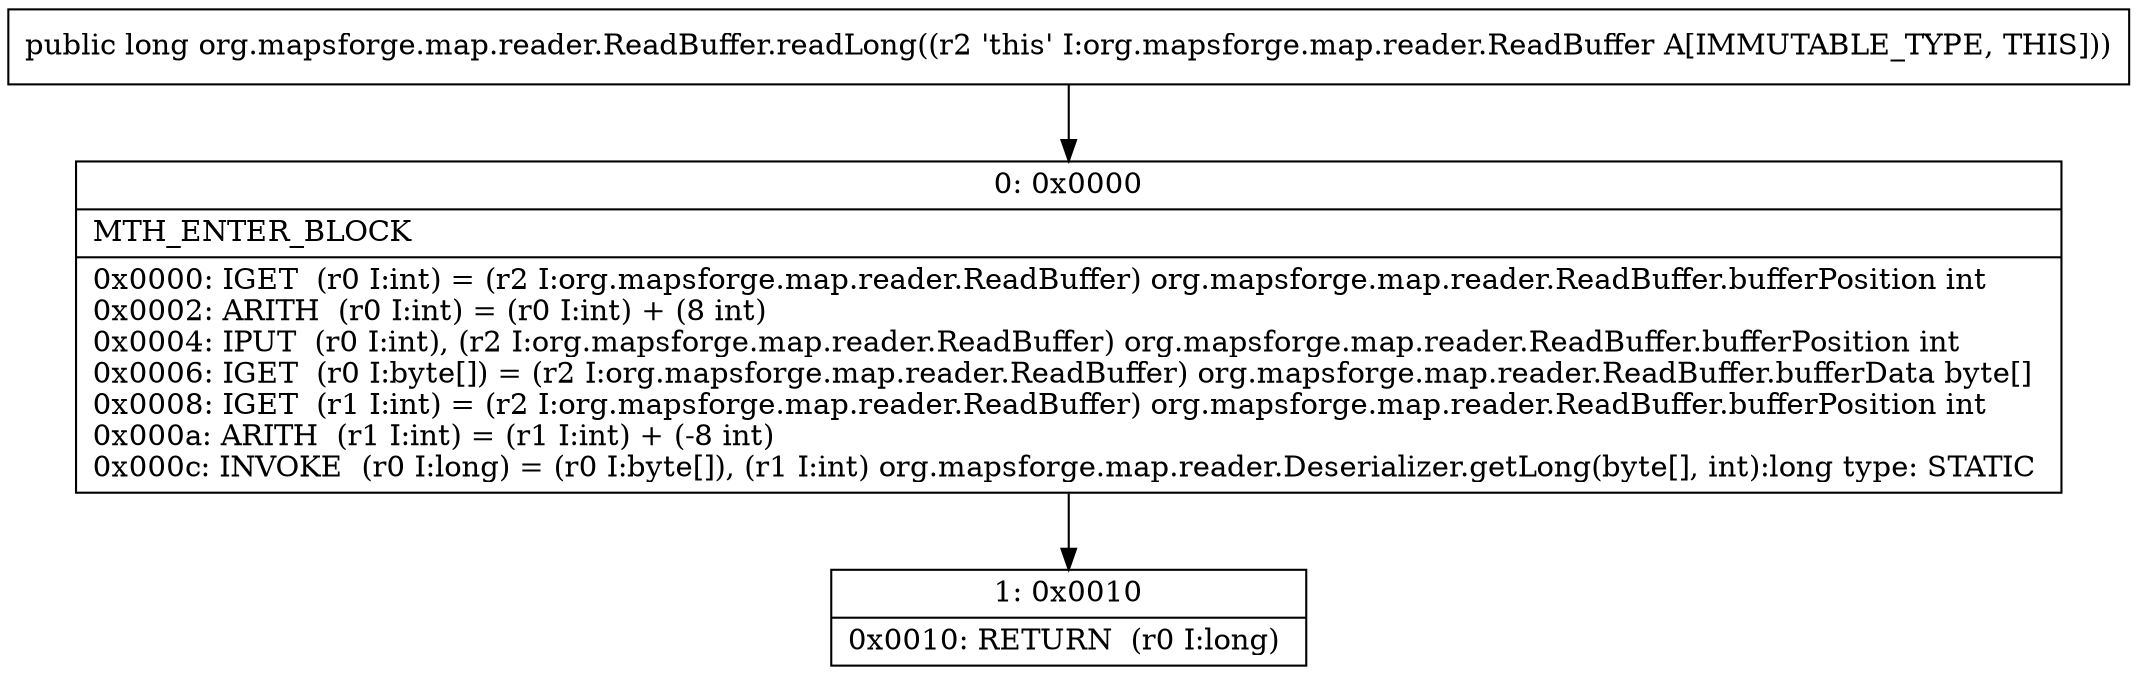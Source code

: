 digraph "CFG fororg.mapsforge.map.reader.ReadBuffer.readLong()J" {
Node_0 [shape=record,label="{0\:\ 0x0000|MTH_ENTER_BLOCK\l|0x0000: IGET  (r0 I:int) = (r2 I:org.mapsforge.map.reader.ReadBuffer) org.mapsforge.map.reader.ReadBuffer.bufferPosition int \l0x0002: ARITH  (r0 I:int) = (r0 I:int) + (8 int) \l0x0004: IPUT  (r0 I:int), (r2 I:org.mapsforge.map.reader.ReadBuffer) org.mapsforge.map.reader.ReadBuffer.bufferPosition int \l0x0006: IGET  (r0 I:byte[]) = (r2 I:org.mapsforge.map.reader.ReadBuffer) org.mapsforge.map.reader.ReadBuffer.bufferData byte[] \l0x0008: IGET  (r1 I:int) = (r2 I:org.mapsforge.map.reader.ReadBuffer) org.mapsforge.map.reader.ReadBuffer.bufferPosition int \l0x000a: ARITH  (r1 I:int) = (r1 I:int) + (\-8 int) \l0x000c: INVOKE  (r0 I:long) = (r0 I:byte[]), (r1 I:int) org.mapsforge.map.reader.Deserializer.getLong(byte[], int):long type: STATIC \l}"];
Node_1 [shape=record,label="{1\:\ 0x0010|0x0010: RETURN  (r0 I:long) \l}"];
MethodNode[shape=record,label="{public long org.mapsforge.map.reader.ReadBuffer.readLong((r2 'this' I:org.mapsforge.map.reader.ReadBuffer A[IMMUTABLE_TYPE, THIS])) }"];
MethodNode -> Node_0;
Node_0 -> Node_1;
}

